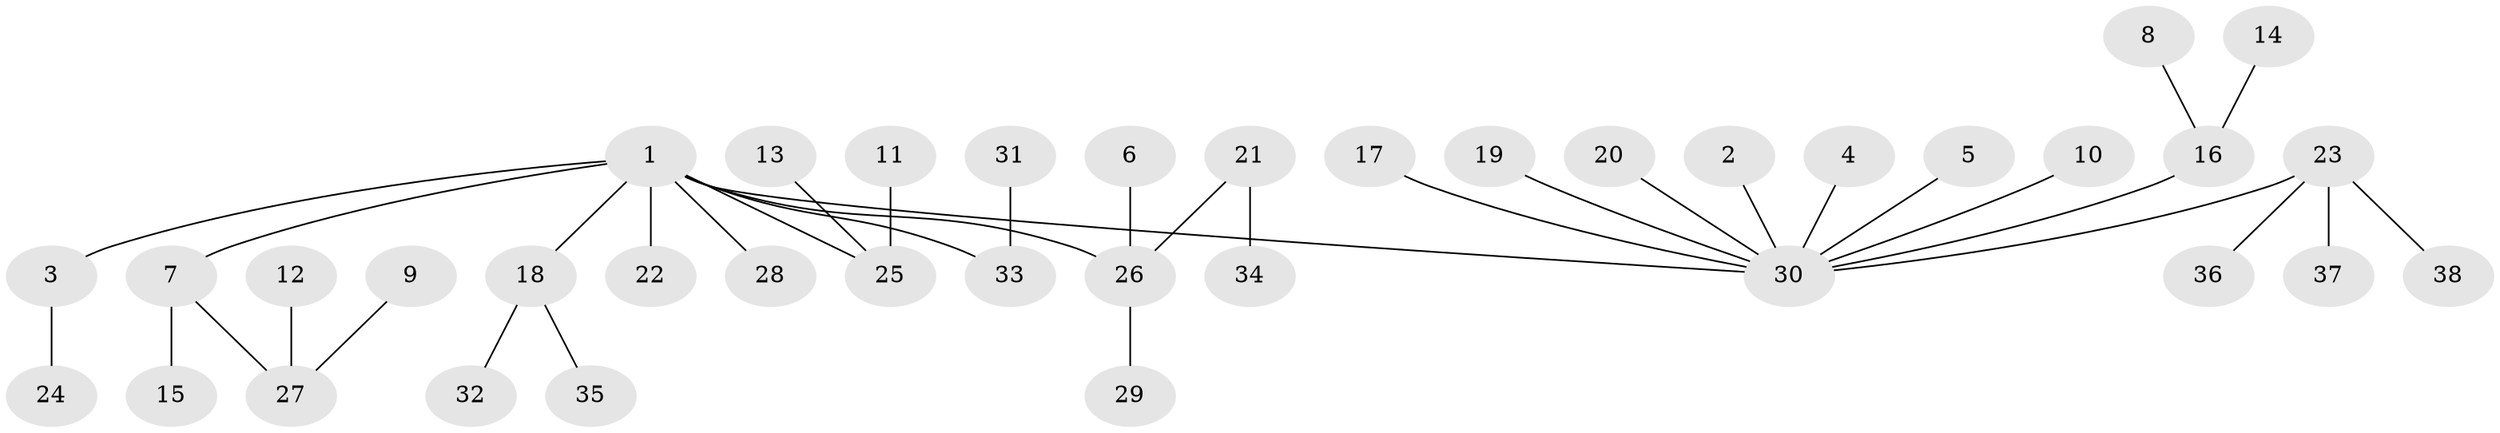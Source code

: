 // original degree distribution, {8: 0.013157894736842105, 2: 0.3026315789473684, 3: 0.06578947368421052, 4: 0.05263157894736842, 6: 0.02631578947368421, 1: 0.5, 5: 0.039473684210526314}
// Generated by graph-tools (version 1.1) at 2025/26/03/09/25 03:26:29]
// undirected, 38 vertices, 37 edges
graph export_dot {
graph [start="1"]
  node [color=gray90,style=filled];
  1;
  2;
  3;
  4;
  5;
  6;
  7;
  8;
  9;
  10;
  11;
  12;
  13;
  14;
  15;
  16;
  17;
  18;
  19;
  20;
  21;
  22;
  23;
  24;
  25;
  26;
  27;
  28;
  29;
  30;
  31;
  32;
  33;
  34;
  35;
  36;
  37;
  38;
  1 -- 3 [weight=1.0];
  1 -- 7 [weight=1.0];
  1 -- 18 [weight=1.0];
  1 -- 22 [weight=1.0];
  1 -- 25 [weight=1.0];
  1 -- 26 [weight=1.0];
  1 -- 28 [weight=1.0];
  1 -- 30 [weight=1.0];
  1 -- 33 [weight=1.0];
  2 -- 30 [weight=1.0];
  3 -- 24 [weight=1.0];
  4 -- 30 [weight=1.0];
  5 -- 30 [weight=1.0];
  6 -- 26 [weight=1.0];
  7 -- 15 [weight=1.0];
  7 -- 27 [weight=1.0];
  8 -- 16 [weight=1.0];
  9 -- 27 [weight=1.0];
  10 -- 30 [weight=1.0];
  11 -- 25 [weight=1.0];
  12 -- 27 [weight=1.0];
  13 -- 25 [weight=1.0];
  14 -- 16 [weight=1.0];
  16 -- 30 [weight=1.0];
  17 -- 30 [weight=1.0];
  18 -- 32 [weight=1.0];
  18 -- 35 [weight=1.0];
  19 -- 30 [weight=1.0];
  20 -- 30 [weight=1.0];
  21 -- 26 [weight=1.0];
  21 -- 34 [weight=1.0];
  23 -- 30 [weight=1.0];
  23 -- 36 [weight=1.0];
  23 -- 37 [weight=1.0];
  23 -- 38 [weight=1.0];
  26 -- 29 [weight=1.0];
  31 -- 33 [weight=1.0];
}
